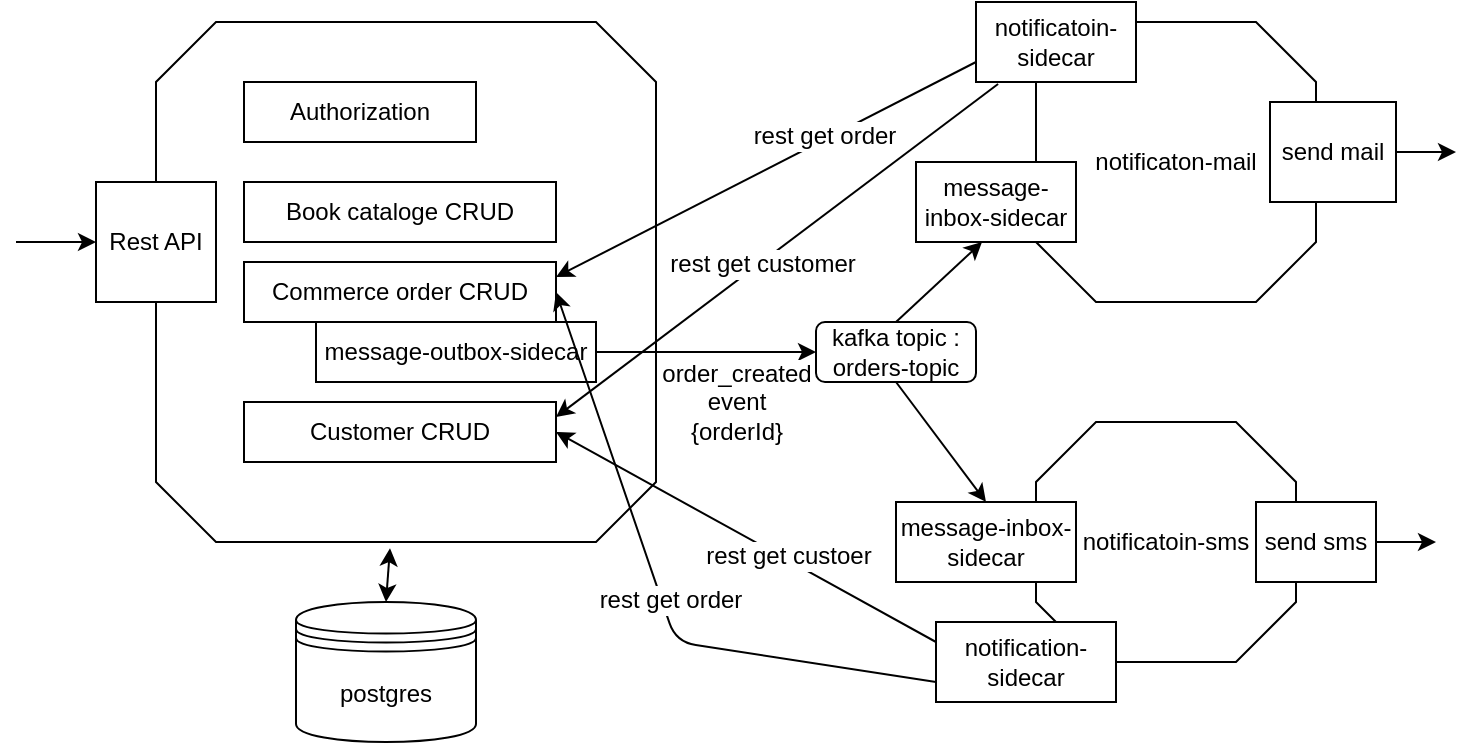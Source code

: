 <mxfile version="12.7.4" type="device"><diagram id="iDwqJIuzIkF16VzM81rt" name="Page-1"><mxGraphModel dx="878" dy="571" grid="1" gridSize="10" guides="1" tooltips="1" connect="1" arrows="1" fold="1" page="1" pageScale="1" pageWidth="827" pageHeight="1169" math="0" shadow="0"><root><mxCell id="0"/><mxCell id="1" parent="0"/><mxCell id="ZCyGfg25y9fafp2oTcrz-7" value="" style="whiteSpace=wrap;html=1;shape=mxgraph.basic.octagon2;align=center;verticalAlign=middle;dx=15;" parent="1" vertex="1"><mxGeometry x="150" y="210" width="250" height="260" as="geometry"/></mxCell><mxCell id="ZCyGfg25y9fafp2oTcrz-9" value="Authorization" style="rounded=0;whiteSpace=wrap;html=1;" parent="1" vertex="1"><mxGeometry x="194" y="240" width="116" height="30" as="geometry"/></mxCell><mxCell id="ZCyGfg25y9fafp2oTcrz-10" value="Book cataloge CRUD" style="rounded=0;whiteSpace=wrap;html=1;" parent="1" vertex="1"><mxGeometry x="194" y="290" width="156" height="30" as="geometry"/></mxCell><mxCell id="ZCyGfg25y9fafp2oTcrz-11" value="Commerce order CRUD" style="rounded=0;whiteSpace=wrap;html=1;" parent="1" vertex="1"><mxGeometry x="194" y="330" width="156" height="30" as="geometry"/></mxCell><mxCell id="ZCyGfg25y9fafp2oTcrz-12" value="Customer CRUD" style="rounded=0;whiteSpace=wrap;html=1;" parent="1" vertex="1"><mxGeometry x="194" y="400" width="156" height="30" as="geometry"/></mxCell><mxCell id="ZCyGfg25y9fafp2oTcrz-13" style="edgeStyle=orthogonalEdgeStyle;rounded=0;orthogonalLoop=1;jettySize=auto;html=1;exitX=0.5;exitY=1;exitDx=0;exitDy=0;exitPerimeter=0;" parent="1" source="ZCyGfg25y9fafp2oTcrz-7" target="ZCyGfg25y9fafp2oTcrz-7" edge="1"><mxGeometry relative="1" as="geometry"/></mxCell><mxCell id="ZCyGfg25y9fafp2oTcrz-14" style="edgeStyle=orthogonalEdgeStyle;rounded=0;orthogonalLoop=1;jettySize=auto;html=1;exitX=0.5;exitY=1;exitDx=0;exitDy=0;exitPerimeter=0;" parent="1" source="ZCyGfg25y9fafp2oTcrz-7" target="ZCyGfg25y9fafp2oTcrz-7" edge="1"><mxGeometry relative="1" as="geometry"/></mxCell><mxCell id="ZCyGfg25y9fafp2oTcrz-15" value="Rest API" style="rounded=0;whiteSpace=wrap;html=1;" parent="1" vertex="1"><mxGeometry x="120" y="290" width="60" height="60" as="geometry"/></mxCell><mxCell id="ZCyGfg25y9fafp2oTcrz-16" value="" style="endArrow=classic;html=1;entryX=0;entryY=0.5;entryDx=0;entryDy=0;" parent="1" target="ZCyGfg25y9fafp2oTcrz-15" edge="1"><mxGeometry width="50" height="50" relative="1" as="geometry"><mxPoint x="80" y="320" as="sourcePoint"/><mxPoint x="170" y="500" as="targetPoint"/></mxGeometry></mxCell><mxCell id="ZCyGfg25y9fafp2oTcrz-17" value="" style="endArrow=classic;startArrow=classic;html=1;exitX=0.468;exitY=1.012;exitDx=0;exitDy=0;exitPerimeter=0;entryX=0.5;entryY=0;entryDx=0;entryDy=0;" parent="1" source="ZCyGfg25y9fafp2oTcrz-7" edge="1" target="ZCyGfg25y9fafp2oTcrz-18"><mxGeometry width="50" height="50" relative="1" as="geometry"><mxPoint x="40" y="550" as="sourcePoint"/><mxPoint x="620" y="340" as="targetPoint"/></mxGeometry></mxCell><mxCell id="ZCyGfg25y9fafp2oTcrz-18" value="postgres" style="shape=datastore;whiteSpace=wrap;html=1;" parent="1" vertex="1"><mxGeometry x="220" y="500" width="90" height="70" as="geometry"/></mxCell><mxCell id="fnEbh7CIckQibIBbX3VG-2" value="message-outbox-sidecar" style="rounded=0;whiteSpace=wrap;html=1;" vertex="1" parent="1"><mxGeometry x="230" y="360" width="140" height="30" as="geometry"/></mxCell><mxCell id="fnEbh7CIckQibIBbX3VG-3" value="kafka topic : orders-topic" style="rounded=1;whiteSpace=wrap;html=1;" vertex="1" parent="1"><mxGeometry x="480" y="360" width="80" height="30" as="geometry"/></mxCell><mxCell id="fnEbh7CIckQibIBbX3VG-5" value="" style="endArrow=classic;html=1;exitX=1;exitY=0.5;exitDx=0;exitDy=0;entryX=0;entryY=0.5;entryDx=0;entryDy=0;" edge="1" parent="1" source="fnEbh7CIckQibIBbX3VG-2" target="fnEbh7CIckQibIBbX3VG-3"><mxGeometry width="50" height="50" relative="1" as="geometry"><mxPoint x="510" y="440" as="sourcePoint"/><mxPoint x="560" y="390" as="targetPoint"/></mxGeometry></mxCell><mxCell id="fnEbh7CIckQibIBbX3VG-6" value="order_created&lt;br&gt;event&lt;br&gt;{orderId}" style="text;html=1;align=center;verticalAlign=middle;resizable=0;points=[];labelBackgroundColor=#ffffff;" vertex="1" connectable="0" parent="fnEbh7CIckQibIBbX3VG-5"><mxGeometry y="2" relative="1" as="geometry"><mxPoint x="15" y="27" as="offset"/></mxGeometry></mxCell><mxCell id="fnEbh7CIckQibIBbX3VG-7" value="notificatoin-sms" style="whiteSpace=wrap;html=1;shape=mxgraph.basic.octagon2;align=center;verticalAlign=middle;dx=15;" vertex="1" parent="1"><mxGeometry x="590" y="410" width="130" height="120" as="geometry"/></mxCell><mxCell id="fnEbh7CIckQibIBbX3VG-8" value="notificaton-mail" style="whiteSpace=wrap;html=1;shape=mxgraph.basic.octagon2;align=center;verticalAlign=middle;dx=15;" vertex="1" parent="1"><mxGeometry x="590" y="210" width="140" height="140" as="geometry"/></mxCell><mxCell id="fnEbh7CIckQibIBbX3VG-9" value="" style="endArrow=classic;html=1;exitX=0.5;exitY=1;exitDx=0;exitDy=0;entryX=0.5;entryY=0;entryDx=0;entryDy=0;" edge="1" parent="1" source="fnEbh7CIckQibIBbX3VG-3" target="fnEbh7CIckQibIBbX3VG-16"><mxGeometry width="50" height="50" relative="1" as="geometry"><mxPoint x="510" y="440" as="sourcePoint"/><mxPoint x="560" y="390" as="targetPoint"/></mxGeometry></mxCell><mxCell id="fnEbh7CIckQibIBbX3VG-10" value="" style="endArrow=classic;html=1;exitX=0.5;exitY=0;exitDx=0;exitDy=0;entryX=0.413;entryY=1;entryDx=0;entryDy=0;entryPerimeter=0;" edge="1" parent="1" source="fnEbh7CIckQibIBbX3VG-3" target="fnEbh7CIckQibIBbX3VG-17"><mxGeometry width="50" height="50" relative="1" as="geometry"><mxPoint x="510" y="440" as="sourcePoint"/><mxPoint x="560" y="390" as="targetPoint"/></mxGeometry></mxCell><mxCell id="fnEbh7CIckQibIBbX3VG-11" value="" style="endArrow=classic;html=1;exitX=0;exitY=0.75;exitDx=0;exitDy=0;entryX=1;entryY=0.5;entryDx=0;entryDy=0;" edge="1" parent="1" source="fnEbh7CIckQibIBbX3VG-19" target="ZCyGfg25y9fafp2oTcrz-11"><mxGeometry width="50" height="50" relative="1" as="geometry"><mxPoint x="520" y="440" as="sourcePoint"/><mxPoint x="570" y="390" as="targetPoint"/><Array as="points"><mxPoint x="410" y="520"/></Array></mxGeometry></mxCell><mxCell id="fnEbh7CIckQibIBbX3VG-15" value="rest get order" style="text;html=1;align=center;verticalAlign=middle;resizable=0;points=[];labelBackgroundColor=#ffffff;" vertex="1" connectable="0" parent="fnEbh7CIckQibIBbX3VG-11"><mxGeometry x="-0.032" y="-4" relative="1" as="geometry"><mxPoint as="offset"/></mxGeometry></mxCell><mxCell id="fnEbh7CIckQibIBbX3VG-13" value="" style="endArrow=classic;html=1;exitX=0;exitY=0.75;exitDx=0;exitDy=0;entryX=1;entryY=0.25;entryDx=0;entryDy=0;" edge="1" parent="1" source="fnEbh7CIckQibIBbX3VG-18" target="ZCyGfg25y9fafp2oTcrz-11"><mxGeometry width="50" height="50" relative="1" as="geometry"><mxPoint x="510" y="440" as="sourcePoint"/><mxPoint x="560" y="390" as="targetPoint"/></mxGeometry></mxCell><mxCell id="fnEbh7CIckQibIBbX3VG-14" value="rest get order" style="text;html=1;align=center;verticalAlign=middle;resizable=0;points=[];labelBackgroundColor=#ffffff;" vertex="1" connectable="0" parent="fnEbh7CIckQibIBbX3VG-13"><mxGeometry x="-0.285" y="-2" relative="1" as="geometry"><mxPoint as="offset"/></mxGeometry></mxCell><mxCell id="fnEbh7CIckQibIBbX3VG-16" value="message-inbox-sidecar" style="rounded=0;whiteSpace=wrap;html=1;" vertex="1" parent="1"><mxGeometry x="520" y="450" width="90" height="40" as="geometry"/></mxCell><mxCell id="fnEbh7CIckQibIBbX3VG-17" value="message-inbox-sidecar" style="rounded=0;whiteSpace=wrap;html=1;" vertex="1" parent="1"><mxGeometry x="530" y="280" width="80" height="40" as="geometry"/></mxCell><mxCell id="fnEbh7CIckQibIBbX3VG-18" value="notificatoin-sidecar" style="rounded=0;whiteSpace=wrap;html=1;" vertex="1" parent="1"><mxGeometry x="560" y="200" width="80" height="40" as="geometry"/></mxCell><mxCell id="fnEbh7CIckQibIBbX3VG-19" value="notification-sidecar" style="rounded=0;whiteSpace=wrap;html=1;" vertex="1" parent="1"><mxGeometry x="540" y="510" width="90" height="40" as="geometry"/></mxCell><mxCell id="fnEbh7CIckQibIBbX3VG-21" value="" style="endArrow=classic;html=1;exitX=0;exitY=0.25;exitDx=0;exitDy=0;entryX=1;entryY=0.5;entryDx=0;entryDy=0;" edge="1" parent="1" source="fnEbh7CIckQibIBbX3VG-19" target="ZCyGfg25y9fafp2oTcrz-12"><mxGeometry width="50" height="50" relative="1" as="geometry"><mxPoint x="420" y="440" as="sourcePoint"/><mxPoint x="470" y="390" as="targetPoint"/></mxGeometry></mxCell><mxCell id="fnEbh7CIckQibIBbX3VG-24" value="rest get custoer" style="text;html=1;align=center;verticalAlign=middle;resizable=0;points=[];labelBackgroundColor=#ffffff;" vertex="1" connectable="0" parent="fnEbh7CIckQibIBbX3VG-21"><mxGeometry x="-0.212" y="-2" relative="1" as="geometry"><mxPoint as="offset"/></mxGeometry></mxCell><mxCell id="fnEbh7CIckQibIBbX3VG-22" value="" style="endArrow=classic;html=1;exitX=0.138;exitY=1.025;exitDx=0;exitDy=0;exitPerimeter=0;entryX=1;entryY=0.25;entryDx=0;entryDy=0;" edge="1" parent="1" source="fnEbh7CIckQibIBbX3VG-18" target="ZCyGfg25y9fafp2oTcrz-12"><mxGeometry width="50" height="50" relative="1" as="geometry"><mxPoint x="420" y="440" as="sourcePoint"/><mxPoint x="470" y="390" as="targetPoint"/></mxGeometry></mxCell><mxCell id="fnEbh7CIckQibIBbX3VG-23" value="rest get customer" style="text;html=1;align=center;verticalAlign=middle;resizable=0;points=[];labelBackgroundColor=#ffffff;" vertex="1" connectable="0" parent="fnEbh7CIckQibIBbX3VG-22"><mxGeometry x="0.073" y="1" relative="1" as="geometry"><mxPoint as="offset"/></mxGeometry></mxCell><mxCell id="fnEbh7CIckQibIBbX3VG-25" value="send mail" style="rounded=0;whiteSpace=wrap;html=1;" vertex="1" parent="1"><mxGeometry x="707" y="250" width="63" height="50" as="geometry"/></mxCell><mxCell id="fnEbh7CIckQibIBbX3VG-26" value="" style="endArrow=classic;html=1;exitX=1;exitY=0.5;exitDx=0;exitDy=0;" edge="1" parent="1" source="fnEbh7CIckQibIBbX3VG-25"><mxGeometry width="50" height="50" relative="1" as="geometry"><mxPoint x="420" y="440" as="sourcePoint"/><mxPoint x="800" y="275" as="targetPoint"/></mxGeometry></mxCell><mxCell id="fnEbh7CIckQibIBbX3VG-27" value="send sms" style="rounded=0;whiteSpace=wrap;html=1;" vertex="1" parent="1"><mxGeometry x="700" y="450" width="60" height="40" as="geometry"/></mxCell><mxCell id="fnEbh7CIckQibIBbX3VG-28" value="" style="endArrow=classic;html=1;exitX=1;exitY=0.5;exitDx=0;exitDy=0;" edge="1" parent="1" source="fnEbh7CIckQibIBbX3VG-27"><mxGeometry width="50" height="50" relative="1" as="geometry"><mxPoint x="420" y="440" as="sourcePoint"/><mxPoint x="790" y="470" as="targetPoint"/></mxGeometry></mxCell></root></mxGraphModel></diagram></mxfile>
